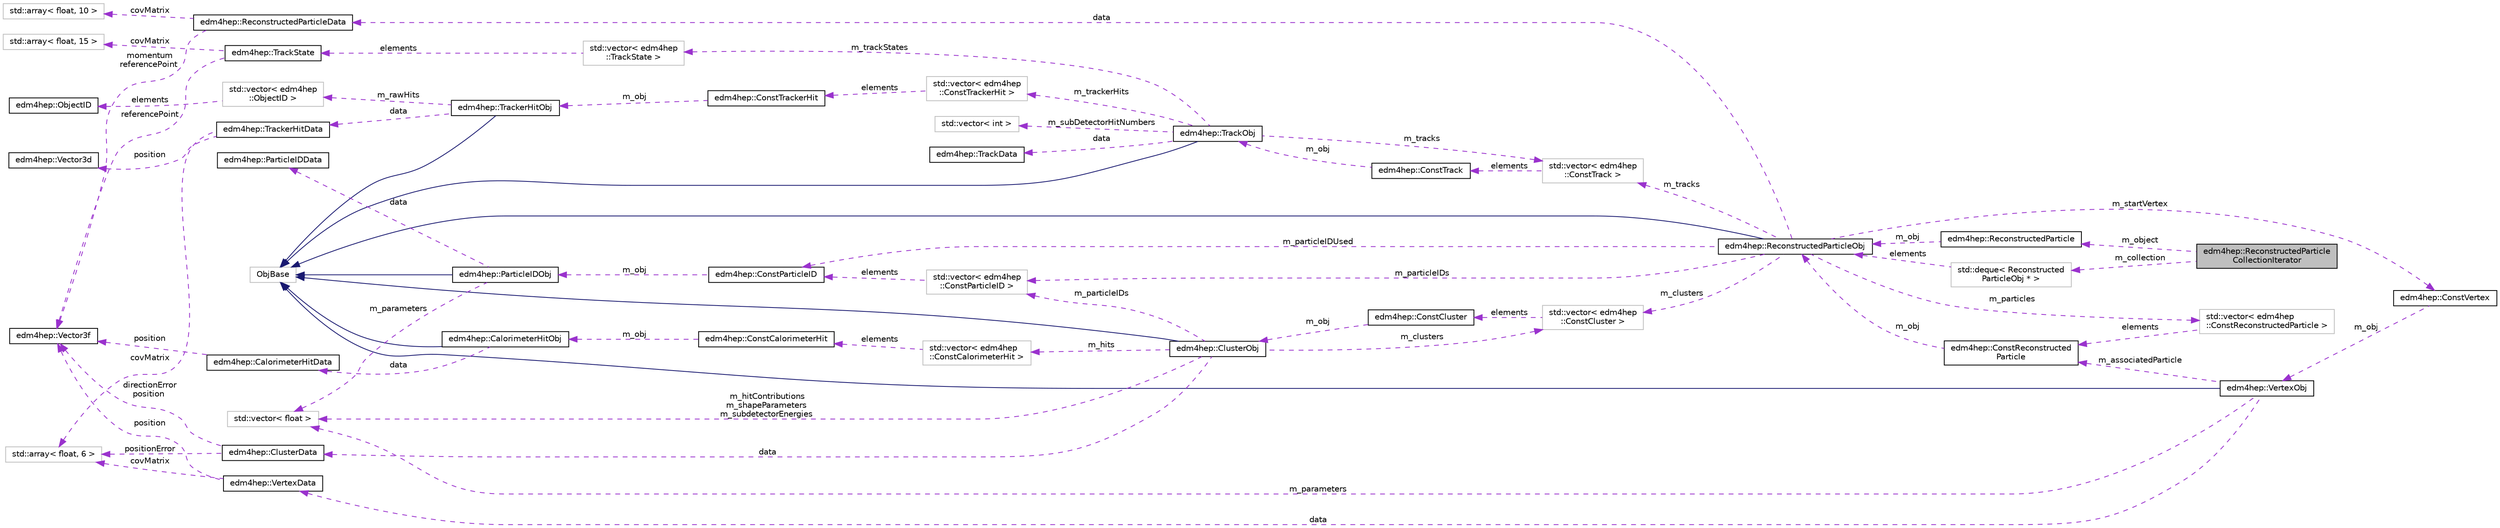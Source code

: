 digraph "edm4hep::ReconstructedParticleCollectionIterator"
{
 // LATEX_PDF_SIZE
  edge [fontname="Helvetica",fontsize="10",labelfontname="Helvetica",labelfontsize="10"];
  node [fontname="Helvetica",fontsize="10",shape=record];
  rankdir="LR";
  Node1 [label="edm4hep::ReconstructedParticle\lCollectionIterator",height=0.2,width=0.4,color="black", fillcolor="grey75", style="filled", fontcolor="black",tooltip=" "];
  Node2 -> Node1 [dir="back",color="darkorchid3",fontsize="10",style="dashed",label=" m_object" ,fontname="Helvetica"];
  Node2 [label="edm4hep::ReconstructedParticle",height=0.2,width=0.4,color="black", fillcolor="white", style="filled",URL="$classedm4hep_1_1_reconstructed_particle.html",tooltip="Reconstructed Particle."];
  Node3 -> Node2 [dir="back",color="darkorchid3",fontsize="10",style="dashed",label=" m_obj" ,fontname="Helvetica"];
  Node3 [label="edm4hep::ReconstructedParticleObj",height=0.2,width=0.4,color="black", fillcolor="white", style="filled",URL="$classedm4hep_1_1_reconstructed_particle_obj.html",tooltip=" "];
  Node4 -> Node3 [dir="back",color="midnightblue",fontsize="10",style="solid",fontname="Helvetica"];
  Node4 [label="ObjBase",height=0.2,width=0.4,color="grey75", fillcolor="white", style="filled",tooltip=" "];
  Node5 -> Node3 [dir="back",color="darkorchid3",fontsize="10",style="dashed",label=" m_clusters" ,fontname="Helvetica"];
  Node5 [label="std::vector\< edm4hep\l::ConstCluster \>",height=0.2,width=0.4,color="grey75", fillcolor="white", style="filled",tooltip=" "];
  Node6 -> Node5 [dir="back",color="darkorchid3",fontsize="10",style="dashed",label=" elements" ,fontname="Helvetica"];
  Node6 [label="edm4hep::ConstCluster",height=0.2,width=0.4,color="black", fillcolor="white", style="filled",URL="$classedm4hep_1_1_const_cluster.html",tooltip="Calorimeter Hit Cluster."];
  Node7 -> Node6 [dir="back",color="darkorchid3",fontsize="10",style="dashed",label=" m_obj" ,fontname="Helvetica"];
  Node7 [label="edm4hep::ClusterObj",height=0.2,width=0.4,color="black", fillcolor="white", style="filled",URL="$classedm4hep_1_1_cluster_obj.html",tooltip=" "];
  Node4 -> Node7 [dir="back",color="midnightblue",fontsize="10",style="solid",fontname="Helvetica"];
  Node5 -> Node7 [dir="back",color="darkorchid3",fontsize="10",style="dashed",label=" m_clusters" ,fontname="Helvetica"];
  Node8 -> Node7 [dir="back",color="darkorchid3",fontsize="10",style="dashed",label=" m_particleIDs" ,fontname="Helvetica"];
  Node8 [label="std::vector\< edm4hep\l::ConstParticleID \>",height=0.2,width=0.4,color="grey75", fillcolor="white", style="filled",tooltip=" "];
  Node9 -> Node8 [dir="back",color="darkorchid3",fontsize="10",style="dashed",label=" elements" ,fontname="Helvetica"];
  Node9 [label="edm4hep::ConstParticleID",height=0.2,width=0.4,color="black", fillcolor="white", style="filled",URL="$classedm4hep_1_1_const_particle_i_d.html",tooltip="ParticleID."];
  Node10 -> Node9 [dir="back",color="darkorchid3",fontsize="10",style="dashed",label=" m_obj" ,fontname="Helvetica"];
  Node10 [label="edm4hep::ParticleIDObj",height=0.2,width=0.4,color="black", fillcolor="white", style="filled",URL="$classedm4hep_1_1_particle_i_d_obj.html",tooltip=" "];
  Node4 -> Node10 [dir="back",color="midnightblue",fontsize="10",style="solid",fontname="Helvetica"];
  Node11 -> Node10 [dir="back",color="darkorchid3",fontsize="10",style="dashed",label=" data" ,fontname="Helvetica"];
  Node11 [label="edm4hep::ParticleIDData",height=0.2,width=0.4,color="black", fillcolor="white", style="filled",URL="$classedm4hep_1_1_particle_i_d_data.html",tooltip="ParticleID."];
  Node12 -> Node10 [dir="back",color="darkorchid3",fontsize="10",style="dashed",label=" m_parameters" ,fontname="Helvetica"];
  Node12 [label="std::vector\< float \>",height=0.2,width=0.4,color="grey75", fillcolor="white", style="filled",tooltip=" "];
  Node13 -> Node7 [dir="back",color="darkorchid3",fontsize="10",style="dashed",label=" m_hits" ,fontname="Helvetica"];
  Node13 [label="std::vector\< edm4hep\l::ConstCalorimeterHit \>",height=0.2,width=0.4,color="grey75", fillcolor="white", style="filled",tooltip=" "];
  Node14 -> Node13 [dir="back",color="darkorchid3",fontsize="10",style="dashed",label=" elements" ,fontname="Helvetica"];
  Node14 [label="edm4hep::ConstCalorimeterHit",height=0.2,width=0.4,color="black", fillcolor="white", style="filled",URL="$classedm4hep_1_1_const_calorimeter_hit.html",tooltip="Calorimeter hit."];
  Node15 -> Node14 [dir="back",color="darkorchid3",fontsize="10",style="dashed",label=" m_obj" ,fontname="Helvetica"];
  Node15 [label="edm4hep::CalorimeterHitObj",height=0.2,width=0.4,color="black", fillcolor="white", style="filled",URL="$classedm4hep_1_1_calorimeter_hit_obj.html",tooltip=" "];
  Node4 -> Node15 [dir="back",color="midnightblue",fontsize="10",style="solid",fontname="Helvetica"];
  Node16 -> Node15 [dir="back",color="darkorchid3",fontsize="10",style="dashed",label=" data" ,fontname="Helvetica"];
  Node16 [label="edm4hep::CalorimeterHitData",height=0.2,width=0.4,color="black", fillcolor="white", style="filled",URL="$classedm4hep_1_1_calorimeter_hit_data.html",tooltip="Calorimeter hit."];
  Node17 -> Node16 [dir="back",color="darkorchid3",fontsize="10",style="dashed",label=" position" ,fontname="Helvetica"];
  Node17 [label="edm4hep::Vector3f",height=0.2,width=0.4,color="black", fillcolor="white", style="filled",URL="$classedm4hep_1_1_vector3f.html",tooltip=" "];
  Node12 -> Node7 [dir="back",color="darkorchid3",fontsize="10",style="dashed",label=" m_hitContributions\nm_shapeParameters\nm_subdetectorEnergies" ,fontname="Helvetica"];
  Node18 -> Node7 [dir="back",color="darkorchid3",fontsize="10",style="dashed",label=" data" ,fontname="Helvetica"];
  Node18 [label="edm4hep::ClusterData",height=0.2,width=0.4,color="black", fillcolor="white", style="filled",URL="$classedm4hep_1_1_cluster_data.html",tooltip="Calorimeter Hit Cluster."];
  Node19 -> Node18 [dir="back",color="darkorchid3",fontsize="10",style="dashed",label=" positionError" ,fontname="Helvetica"];
  Node19 [label="std::array\< float, 6 \>",height=0.2,width=0.4,color="grey75", fillcolor="white", style="filled",tooltip=" "];
  Node17 -> Node18 [dir="back",color="darkorchid3",fontsize="10",style="dashed",label=" directionError\nposition" ,fontname="Helvetica"];
  Node8 -> Node3 [dir="back",color="darkorchid3",fontsize="10",style="dashed",label=" m_particleIDs" ,fontname="Helvetica"];
  Node20 -> Node3 [dir="back",color="darkorchid3",fontsize="10",style="dashed",label=" m_tracks" ,fontname="Helvetica"];
  Node20 [label="std::vector\< edm4hep\l::ConstTrack \>",height=0.2,width=0.4,color="grey75", fillcolor="white", style="filled",tooltip=" "];
  Node21 -> Node20 [dir="back",color="darkorchid3",fontsize="10",style="dashed",label=" elements" ,fontname="Helvetica"];
  Node21 [label="edm4hep::ConstTrack",height=0.2,width=0.4,color="black", fillcolor="white", style="filled",URL="$classedm4hep_1_1_const_track.html",tooltip="Reconstructed track."];
  Node22 -> Node21 [dir="back",color="darkorchid3",fontsize="10",style="dashed",label=" m_obj" ,fontname="Helvetica"];
  Node22 [label="edm4hep::TrackObj",height=0.2,width=0.4,color="black", fillcolor="white", style="filled",URL="$classedm4hep_1_1_track_obj.html",tooltip=" "];
  Node4 -> Node22 [dir="back",color="midnightblue",fontsize="10",style="solid",fontname="Helvetica"];
  Node23 -> Node22 [dir="back",color="darkorchid3",fontsize="10",style="dashed",label=" m_trackStates" ,fontname="Helvetica"];
  Node23 [label="std::vector\< edm4hep\l::TrackState \>",height=0.2,width=0.4,color="grey75", fillcolor="white", style="filled",tooltip=" "];
  Node24 -> Node23 [dir="back",color="darkorchid3",fontsize="10",style="dashed",label=" elements" ,fontname="Helvetica"];
  Node24 [label="edm4hep::TrackState",height=0.2,width=0.4,color="black", fillcolor="white", style="filled",URL="$classedm4hep_1_1_track_state.html",tooltip=" "];
  Node25 -> Node24 [dir="back",color="darkorchid3",fontsize="10",style="dashed",label=" covMatrix" ,fontname="Helvetica"];
  Node25 [label="std::array\< float, 15 \>",height=0.2,width=0.4,color="grey75", fillcolor="white", style="filled",tooltip=" "];
  Node17 -> Node24 [dir="back",color="darkorchid3",fontsize="10",style="dashed",label=" referencePoint" ,fontname="Helvetica"];
  Node20 -> Node22 [dir="back",color="darkorchid3",fontsize="10",style="dashed",label=" m_tracks" ,fontname="Helvetica"];
  Node26 -> Node22 [dir="back",color="darkorchid3",fontsize="10",style="dashed",label=" m_trackerHits" ,fontname="Helvetica"];
  Node26 [label="std::vector\< edm4hep\l::ConstTrackerHit \>",height=0.2,width=0.4,color="grey75", fillcolor="white", style="filled",tooltip=" "];
  Node27 -> Node26 [dir="back",color="darkorchid3",fontsize="10",style="dashed",label=" elements" ,fontname="Helvetica"];
  Node27 [label="edm4hep::ConstTrackerHit",height=0.2,width=0.4,color="black", fillcolor="white", style="filled",URL="$classedm4hep_1_1_const_tracker_hit.html",tooltip="Tracker hit."];
  Node28 -> Node27 [dir="back",color="darkorchid3",fontsize="10",style="dashed",label=" m_obj" ,fontname="Helvetica"];
  Node28 [label="edm4hep::TrackerHitObj",height=0.2,width=0.4,color="black", fillcolor="white", style="filled",URL="$classedm4hep_1_1_tracker_hit_obj.html",tooltip=" "];
  Node4 -> Node28 [dir="back",color="midnightblue",fontsize="10",style="solid",fontname="Helvetica"];
  Node29 -> Node28 [dir="back",color="darkorchid3",fontsize="10",style="dashed",label=" m_rawHits" ,fontname="Helvetica"];
  Node29 [label="std::vector\< edm4hep\l::ObjectID \>",height=0.2,width=0.4,color="grey75", fillcolor="white", style="filled",tooltip=" "];
  Node30 -> Node29 [dir="back",color="darkorchid3",fontsize="10",style="dashed",label=" elements" ,fontname="Helvetica"];
  Node30 [label="edm4hep::ObjectID",height=0.2,width=0.4,color="black", fillcolor="white", style="filled",URL="$classedm4hep_1_1_object_i_d.html",tooltip=" "];
  Node31 -> Node28 [dir="back",color="darkorchid3",fontsize="10",style="dashed",label=" data" ,fontname="Helvetica"];
  Node31 [label="edm4hep::TrackerHitData",height=0.2,width=0.4,color="black", fillcolor="white", style="filled",URL="$classedm4hep_1_1_tracker_hit_data.html",tooltip="Tracker hit."];
  Node19 -> Node31 [dir="back",color="darkorchid3",fontsize="10",style="dashed",label=" covMatrix" ,fontname="Helvetica"];
  Node32 -> Node31 [dir="back",color="darkorchid3",fontsize="10",style="dashed",label=" position" ,fontname="Helvetica"];
  Node32 [label="edm4hep::Vector3d",height=0.2,width=0.4,color="black", fillcolor="white", style="filled",URL="$classedm4hep_1_1_vector3d.html",tooltip=" "];
  Node33 -> Node22 [dir="back",color="darkorchid3",fontsize="10",style="dashed",label=" m_subDetectorHitNumbers" ,fontname="Helvetica"];
  Node33 [label="std::vector\< int \>",height=0.2,width=0.4,color="grey75", fillcolor="white", style="filled",tooltip=" "];
  Node34 -> Node22 [dir="back",color="darkorchid3",fontsize="10",style="dashed",label=" data" ,fontname="Helvetica"];
  Node34 [label="edm4hep::TrackData",height=0.2,width=0.4,color="black", fillcolor="white", style="filled",URL="$classedm4hep_1_1_track_data.html",tooltip="Reconstructed track."];
  Node9 -> Node3 [dir="back",color="darkorchid3",fontsize="10",style="dashed",label=" m_particleIDUsed" ,fontname="Helvetica"];
  Node35 -> Node3 [dir="back",color="darkorchid3",fontsize="10",style="dashed",label=" m_particles" ,fontname="Helvetica"];
  Node35 [label="std::vector\< edm4hep\l::ConstReconstructedParticle \>",height=0.2,width=0.4,color="grey75", fillcolor="white", style="filled",tooltip=" "];
  Node36 -> Node35 [dir="back",color="darkorchid3",fontsize="10",style="dashed",label=" elements" ,fontname="Helvetica"];
  Node36 [label="edm4hep::ConstReconstructed\lParticle",height=0.2,width=0.4,color="black", fillcolor="white", style="filled",URL="$classedm4hep_1_1_const_reconstructed_particle.html",tooltip="Reconstructed Particle."];
  Node3 -> Node36 [dir="back",color="darkorchid3",fontsize="10",style="dashed",label=" m_obj" ,fontname="Helvetica"];
  Node37 -> Node3 [dir="back",color="darkorchid3",fontsize="10",style="dashed",label=" data" ,fontname="Helvetica"];
  Node37 [label="edm4hep::ReconstructedParticleData",height=0.2,width=0.4,color="black", fillcolor="white", style="filled",URL="$classedm4hep_1_1_reconstructed_particle_data.html",tooltip="Reconstructed Particle."];
  Node38 -> Node37 [dir="back",color="darkorchid3",fontsize="10",style="dashed",label=" covMatrix" ,fontname="Helvetica"];
  Node38 [label="std::array\< float, 10 \>",height=0.2,width=0.4,color="grey75", fillcolor="white", style="filled",tooltip=" "];
  Node17 -> Node37 [dir="back",color="darkorchid3",fontsize="10",style="dashed",label=" momentum\nreferencePoint" ,fontname="Helvetica"];
  Node39 -> Node3 [dir="back",color="darkorchid3",fontsize="10",style="dashed",label=" m_startVertex" ,fontname="Helvetica"];
  Node39 [label="edm4hep::ConstVertex",height=0.2,width=0.4,color="black", fillcolor="white", style="filled",URL="$classedm4hep_1_1_const_vertex.html",tooltip="Vertex."];
  Node40 -> Node39 [dir="back",color="darkorchid3",fontsize="10",style="dashed",label=" m_obj" ,fontname="Helvetica"];
  Node40 [label="edm4hep::VertexObj",height=0.2,width=0.4,color="black", fillcolor="white", style="filled",URL="$classedm4hep_1_1_vertex_obj.html",tooltip=" "];
  Node4 -> Node40 [dir="back",color="midnightblue",fontsize="10",style="solid",fontname="Helvetica"];
  Node41 -> Node40 [dir="back",color="darkorchid3",fontsize="10",style="dashed",label=" data" ,fontname="Helvetica"];
  Node41 [label="edm4hep::VertexData",height=0.2,width=0.4,color="black", fillcolor="white", style="filled",URL="$classedm4hep_1_1_vertex_data.html",tooltip="Vertex."];
  Node19 -> Node41 [dir="back",color="darkorchid3",fontsize="10",style="dashed",label=" covMatrix" ,fontname="Helvetica"];
  Node17 -> Node41 [dir="back",color="darkorchid3",fontsize="10",style="dashed",label=" position" ,fontname="Helvetica"];
  Node36 -> Node40 [dir="back",color="darkorchid3",fontsize="10",style="dashed",label=" m_associatedParticle" ,fontname="Helvetica"];
  Node12 -> Node40 [dir="back",color="darkorchid3",fontsize="10",style="dashed",label=" m_parameters" ,fontname="Helvetica"];
  Node42 -> Node1 [dir="back",color="darkorchid3",fontsize="10",style="dashed",label=" m_collection" ,fontname="Helvetica"];
  Node42 [label="std::deque\< Reconstructed\lParticleObj * \>",height=0.2,width=0.4,color="grey75", fillcolor="white", style="filled",tooltip=" "];
  Node3 -> Node42 [dir="back",color="darkorchid3",fontsize="10",style="dashed",label=" elements" ,fontname="Helvetica"];
}
